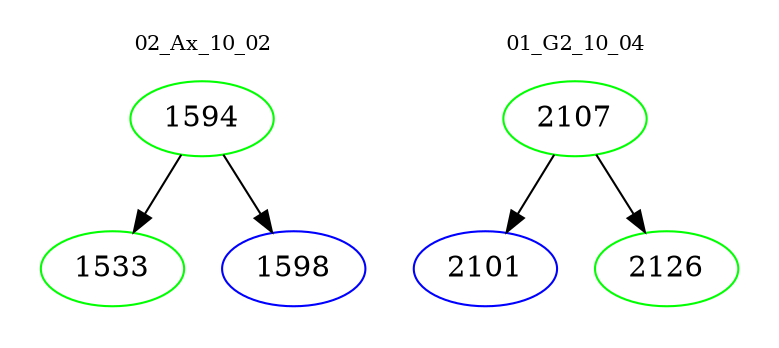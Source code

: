 digraph{
subgraph cluster_0 {
color = white
label = "02_Ax_10_02";
fontsize=10;
T0_1594 [label="1594", color="green"]
T0_1594 -> T0_1533 [color="black"]
T0_1533 [label="1533", color="green"]
T0_1594 -> T0_1598 [color="black"]
T0_1598 [label="1598", color="blue"]
}
subgraph cluster_1 {
color = white
label = "01_G2_10_04";
fontsize=10;
T1_2107 [label="2107", color="green"]
T1_2107 -> T1_2101 [color="black"]
T1_2101 [label="2101", color="blue"]
T1_2107 -> T1_2126 [color="black"]
T1_2126 [label="2126", color="green"]
}
}
